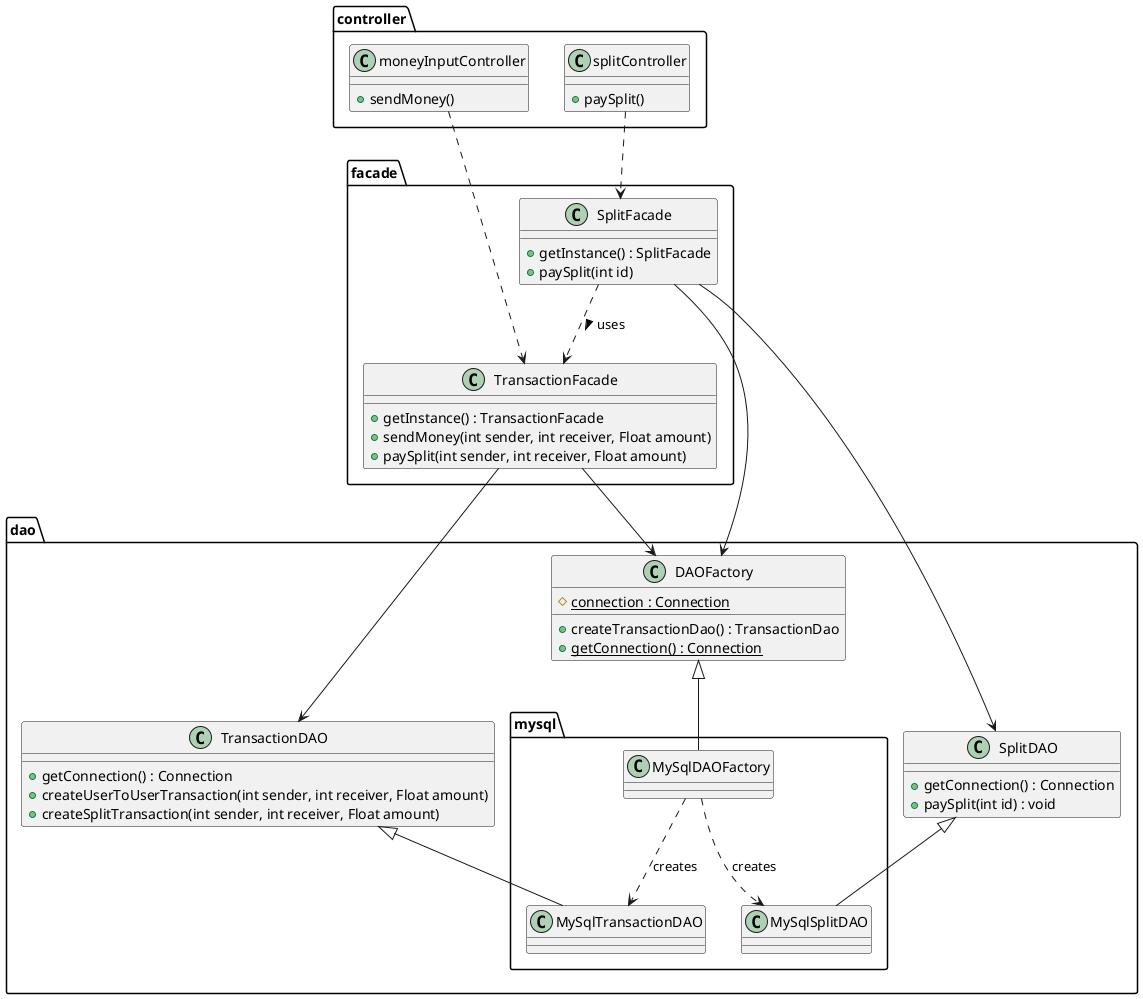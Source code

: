 @startuml make_payment

package controller <<Folder>> {
  class moneyInputController {
    +sendMoney()
  }
  class splitController {
    +paySplit()
  }
}

package facade <<Folder>> {
  class TransactionFacade {
    +getInstance() : TransactionFacade
    +sendMoney(int sender, int receiver, Float amount)
    +paySplit(int sender, int receiver, Float amount)
  }

  class SplitFacade {
      +getInstance() : SplitFacade
      +paySplit(int id)
    }

  SplitFacade ..> TransactionFacade : uses >
}


package dao <<Folder>> {
  class DAOFactory {
    #{static}connection : Connection
    +createTransactionDao() : TransactionDao
    +{static}getConnection() : Connection
  }

  package mysql <<Folder>> {
    class MySqlDAOFactory {}
    class MySqlTransactionDAO {}
    class MySqlSplitDAO {}
    MySqlDAOFactory .down.> MySqlTransactionDAO : creates
    MySqlDAOFactory .down.> MySqlSplitDAO : creates
  }

  class TransactionDAO {
    +getConnection() : Connection
    +createUserToUserTransaction(int sender, int receiver, Float amount)
    +createSplitTransaction(int sender, int receiver, Float amount)
  }

  class SplitDAO {
      +getConnection() : Connection
      +paySplit(int id) : void
    }

  DAOFactory <|-- MySqlDAOFactory
  TransactionDAO <|-- MySqlTransactionDAO
  SplitDAO <|-- MySqlSplitDAO


}

moneyInputController .down.> TransactionFacade
splitController .down.> SplitFacade

TransactionFacade -down-> DAOFactory
TransactionFacade --> TransactionDAO

SplitFacade -down-> DAOFactory
SplitFacade --> SplitDAO

@enduml